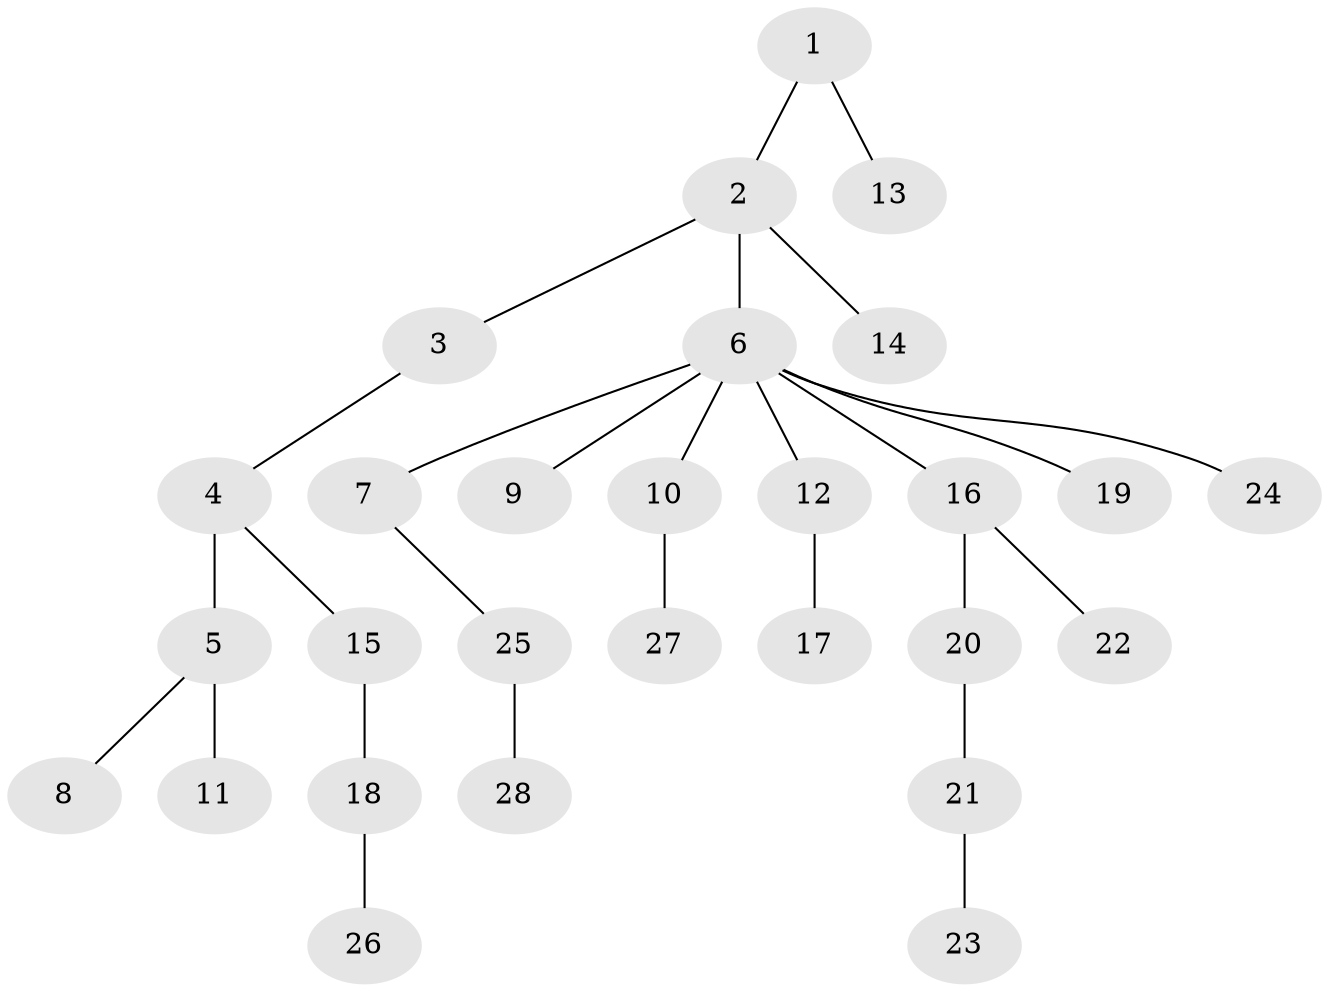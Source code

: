 // original degree distribution, {3: 0.16981132075471697, 4: 0.05660377358490566, 2: 0.2830188679245283, 5: 0.018867924528301886, 1: 0.4528301886792453, 6: 0.018867924528301886}
// Generated by graph-tools (version 1.1) at 2025/36/03/09/25 02:36:38]
// undirected, 28 vertices, 27 edges
graph export_dot {
graph [start="1"]
  node [color=gray90,style=filled];
  1;
  2;
  3;
  4;
  5;
  6;
  7;
  8;
  9;
  10;
  11;
  12;
  13;
  14;
  15;
  16;
  17;
  18;
  19;
  20;
  21;
  22;
  23;
  24;
  25;
  26;
  27;
  28;
  1 -- 2 [weight=1.0];
  1 -- 13 [weight=1.0];
  2 -- 3 [weight=1.0];
  2 -- 6 [weight=1.0];
  2 -- 14 [weight=1.0];
  3 -- 4 [weight=1.0];
  4 -- 5 [weight=2.0];
  4 -- 15 [weight=1.0];
  5 -- 8 [weight=1.0];
  5 -- 11 [weight=1.0];
  6 -- 7 [weight=1.0];
  6 -- 9 [weight=1.0];
  6 -- 10 [weight=1.0];
  6 -- 12 [weight=1.0];
  6 -- 16 [weight=1.0];
  6 -- 19 [weight=1.0];
  6 -- 24 [weight=1.0];
  7 -- 25 [weight=1.0];
  10 -- 27 [weight=1.0];
  12 -- 17 [weight=1.0];
  15 -- 18 [weight=1.0];
  16 -- 20 [weight=1.0];
  16 -- 22 [weight=1.0];
  18 -- 26 [weight=1.0];
  20 -- 21 [weight=1.0];
  21 -- 23 [weight=2.0];
  25 -- 28 [weight=1.0];
}
